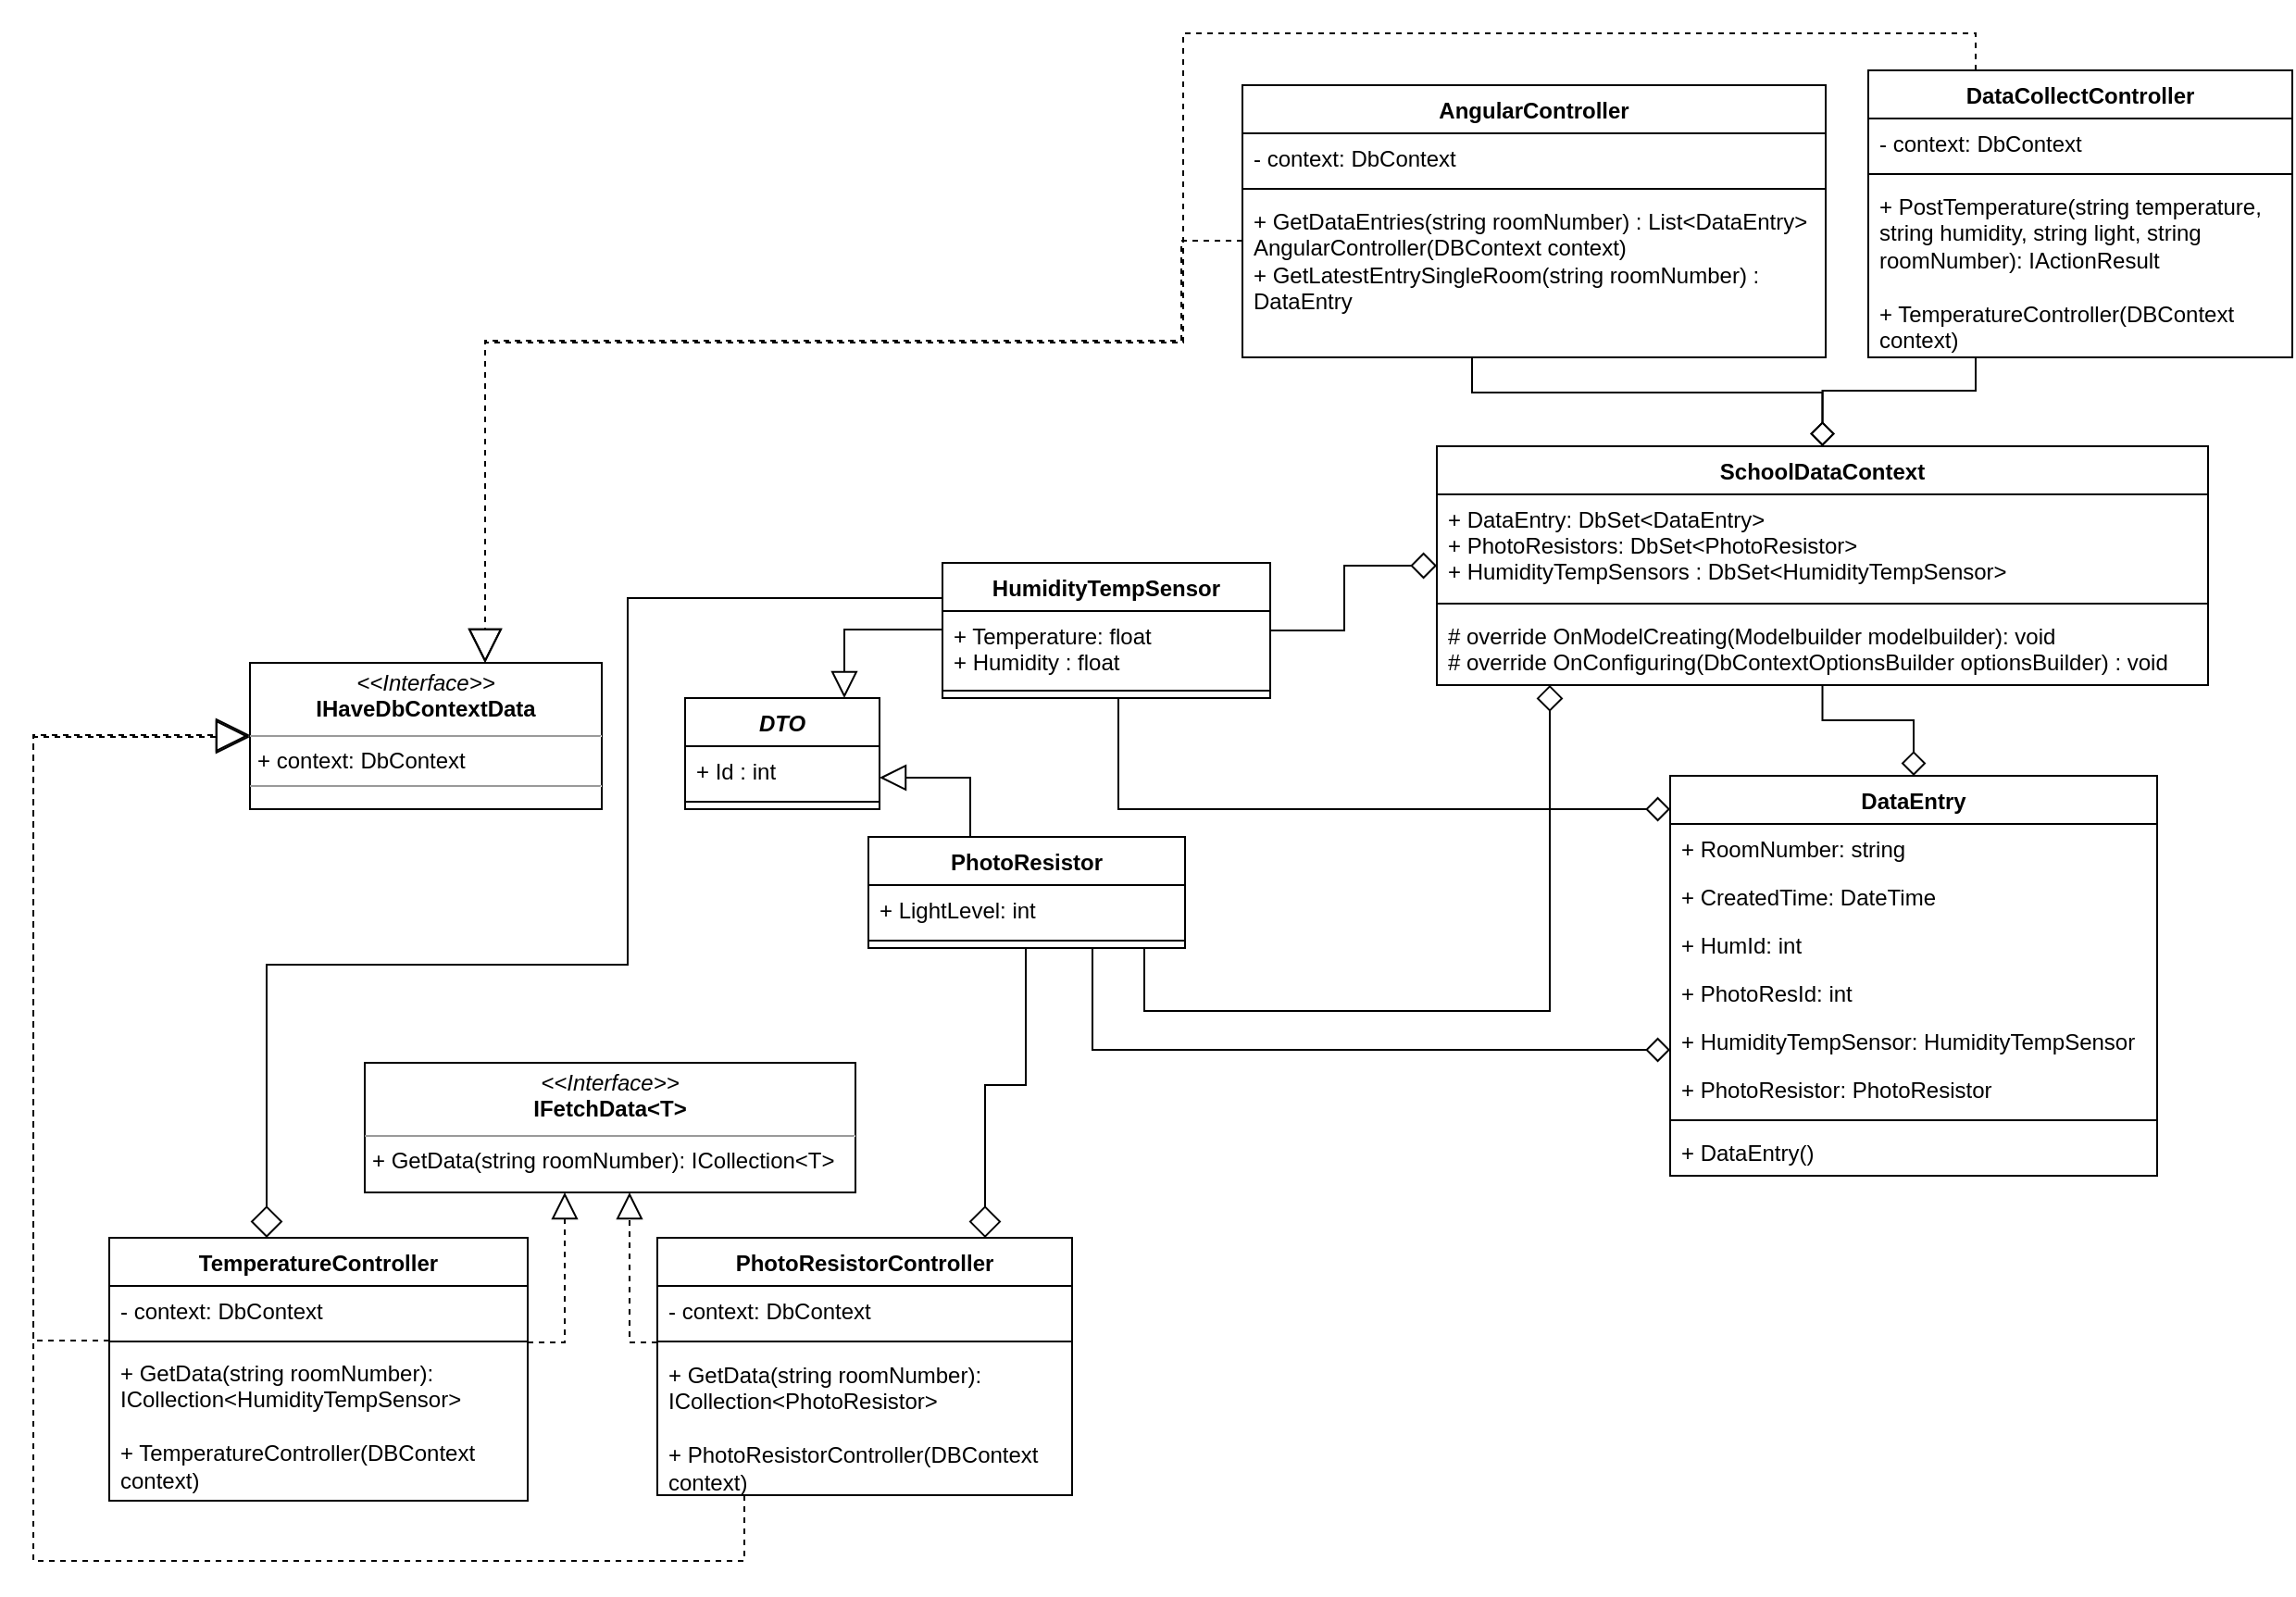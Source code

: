 <mxfile version="15.0.3" type="device"><diagram id="x-YKFXe__G-PMNe2rKYq" name="Page-1"><mxGraphModel dx="1185" dy="614" grid="0" gridSize="10" guides="1" tooltips="1" connect="1" arrows="1" fold="1" page="1" pageScale="1" pageWidth="827" pageHeight="1169" math="0" shadow="0"><root><mxCell id="0"/><mxCell id="1" parent="0"/><mxCell id="aSCxSlpjrOHpZsgmTtxv-40" style="edgeStyle=orthogonalEdgeStyle;rounded=0;orthogonalLoop=1;jettySize=auto;html=1;exitX=0.5;exitY=0;exitDx=0;exitDy=0;startArrow=diamond;startFill=0;endSize=11;endArrow=none;endFill=0;startSize=12;" edge="1" parent="1" target="aSCxSlpjrOHpZsgmTtxv-38"><mxGeometry relative="1" as="geometry"><mxPoint x="225" y="178" as="sourcePoint"/></mxGeometry></mxCell><mxCell id="aSCxSlpjrOHpZsgmTtxv-96" style="edgeStyle=orthogonalEdgeStyle;rounded=0;orthogonalLoop=1;jettySize=auto;html=1;exitX=0.5;exitY=0;exitDx=0;exitDy=0;startArrow=diamond;startFill=0;endSize=11;endArrow=none;endFill=0;startSize=12;" edge="1" parent="1"><mxGeometry relative="1" as="geometry"><mxPoint x="809.002" y="479.996" as="sourcePoint"/></mxGeometry></mxCell><mxCell id="aSCxSlpjrOHpZsgmTtxv-97" value="PhotoResistor" style="swimlane;fontStyle=1;align=center;verticalAlign=top;childLayout=stackLayout;horizontal=1;startSize=26;horizontalStack=0;resizeParent=1;resizeParentMax=0;resizeLast=0;collapsible=1;marginBottom=0;" vertex="1" parent="1"><mxGeometry x="637.002" y="799.996" width="171" height="60" as="geometry"/></mxCell><mxCell id="aSCxSlpjrOHpZsgmTtxv-98" value="+ LightLevel: int" style="text;strokeColor=none;fillColor=none;align=left;verticalAlign=top;spacingLeft=4;spacingRight=4;overflow=hidden;rotatable=0;points=[[0,0.5],[1,0.5]];portConstraint=eastwest;" vertex="1" parent="aSCxSlpjrOHpZsgmTtxv-97"><mxGeometry y="26" width="171" height="26" as="geometry"/></mxCell><mxCell id="aSCxSlpjrOHpZsgmTtxv-99" value="" style="line;strokeWidth=1;fillColor=none;align=left;verticalAlign=middle;spacingTop=-1;spacingLeft=3;spacingRight=3;rotatable=0;labelPosition=right;points=[];portConstraint=eastwest;" vertex="1" parent="aSCxSlpjrOHpZsgmTtxv-97"><mxGeometry y="52" width="171" height="8" as="geometry"/></mxCell><mxCell id="aSCxSlpjrOHpZsgmTtxv-100" value="HumidityTempSensor" style="swimlane;fontStyle=1;align=center;verticalAlign=top;childLayout=stackLayout;horizontal=1;startSize=26;horizontalStack=0;resizeParent=1;resizeParentMax=0;resizeLast=0;collapsible=1;marginBottom=0;" vertex="1" parent="1"><mxGeometry x="677.002" y="651.996" width="177" height="73" as="geometry"/></mxCell><mxCell id="aSCxSlpjrOHpZsgmTtxv-101" value="+ Temperature: float &#10;+ Humidity : float " style="text;strokeColor=none;fillColor=none;align=left;verticalAlign=top;spacingLeft=4;spacingRight=4;overflow=hidden;rotatable=0;points=[[0,0.5],[1,0.5]];portConstraint=eastwest;" vertex="1" parent="aSCxSlpjrOHpZsgmTtxv-100"><mxGeometry y="26" width="177" height="39" as="geometry"/></mxCell><mxCell id="aSCxSlpjrOHpZsgmTtxv-102" value="" style="line;strokeWidth=1;fillColor=none;align=left;verticalAlign=middle;spacingTop=-1;spacingLeft=3;spacingRight=3;rotatable=0;labelPosition=right;points=[];portConstraint=eastwest;" vertex="1" parent="aSCxSlpjrOHpZsgmTtxv-100"><mxGeometry y="65" width="177" height="8" as="geometry"/></mxCell><mxCell id="aSCxSlpjrOHpZsgmTtxv-103" style="edgeStyle=orthogonalEdgeStyle;rounded=0;orthogonalLoop=1;jettySize=auto;html=1;startArrow=diamond;startFill=0;endArrow=none;endFill=0;startSize=11;endSize=12;" edge="1" parent="1" source="aSCxSlpjrOHpZsgmTtxv-105" target="aSCxSlpjrOHpZsgmTtxv-141"><mxGeometry relative="1" as="geometry"><mxPoint x="1152.252" y="587.996" as="sourcePoint"/><mxPoint x="1234.517" y="550.996" as="targetPoint"/><Array as="points"><mxPoint x="1152" y="559"/><mxPoint x="1235" y="559"/></Array></mxGeometry></mxCell><mxCell id="aSCxSlpjrOHpZsgmTtxv-104" style="edgeStyle=orthogonalEdgeStyle;rounded=0;orthogonalLoop=1;jettySize=auto;html=1;exitX=0.5;exitY=0;exitDx=0;exitDy=0;startArrow=diamond;startFill=0;endArrow=none;endFill=0;startSize=11;endSize=12;" edge="1" parent="1" target="aSCxSlpjrOHpZsgmTtxv-145"><mxGeometry relative="1" as="geometry"><mxPoint x="1152.252" y="588.996" as="sourcePoint"/><mxPoint x="963.0" y="519.996" as="targetPoint"/><Array as="points"><mxPoint x="1152" y="560"/><mxPoint x="963" y="560"/></Array></mxGeometry></mxCell><mxCell id="aSCxSlpjrOHpZsgmTtxv-105" value="SchoolDataContext" style="swimlane;fontStyle=1;align=center;verticalAlign=top;childLayout=stackLayout;horizontal=1;startSize=26;horizontalStack=0;resizeParent=1;resizeParentMax=0;resizeLast=0;collapsible=1;marginBottom=0;" vertex="1" parent="1"><mxGeometry x="944.002" y="588.996" width="416.5" height="129" as="geometry"/></mxCell><mxCell id="aSCxSlpjrOHpZsgmTtxv-106" value="+ DataEntry: DbSet&lt;DataEntry&gt;&#10;+ PhotoResistors: DbSet&lt;PhotoResistor&gt;&#10;+ HumidityTempSensors : DbSet&lt;HumidityTempSensor&gt;" style="text;strokeColor=none;fillColor=none;align=left;verticalAlign=top;spacingLeft=4;spacingRight=4;overflow=hidden;rotatable=0;points=[[0,0.5],[1,0.5]];portConstraint=eastwest;" vertex="1" parent="aSCxSlpjrOHpZsgmTtxv-105"><mxGeometry y="26" width="416.5" height="55" as="geometry"/></mxCell><mxCell id="aSCxSlpjrOHpZsgmTtxv-107" value="" style="line;strokeWidth=1;fillColor=none;align=left;verticalAlign=middle;spacingTop=-1;spacingLeft=3;spacingRight=3;rotatable=0;labelPosition=right;points=[];portConstraint=eastwest;" vertex="1" parent="aSCxSlpjrOHpZsgmTtxv-105"><mxGeometry y="81" width="416.5" height="8" as="geometry"/></mxCell><mxCell id="aSCxSlpjrOHpZsgmTtxv-108" value="# override OnModelCreating(Modelbuilder modelbuilder): void&#10;# override OnConfiguring(DbContextOptionsBuilder optionsBuilder) : void" style="text;strokeColor=none;fillColor=none;align=left;verticalAlign=top;spacingLeft=4;spacingRight=4;overflow=hidden;rotatable=0;points=[[0,0.5],[1,0.5]];portConstraint=eastwest;" vertex="1" parent="aSCxSlpjrOHpZsgmTtxv-105"><mxGeometry y="89" width="416.5" height="40" as="geometry"/></mxCell><mxCell id="aSCxSlpjrOHpZsgmTtxv-109" style="edgeStyle=orthogonalEdgeStyle;rounded=0;orthogonalLoop=1;jettySize=auto;html=1;startArrow=diamond;startFill=0;endArrow=none;endFill=0;startSize=12;endSize=11;" edge="1" parent="1" source="aSCxSlpjrOHpZsgmTtxv-105" target="aSCxSlpjrOHpZsgmTtxv-97"><mxGeometry relative="1" as="geometry"><mxPoint x="985.002" y="610.996" as="sourcePoint"/><Array as="points"><mxPoint x="1005" y="894"/><mxPoint x="786" y="894"/></Array></mxGeometry></mxCell><mxCell id="aSCxSlpjrOHpZsgmTtxv-110" style="edgeStyle=orthogonalEdgeStyle;rounded=0;orthogonalLoop=1;jettySize=auto;html=1;startArrow=diamond;startFill=0;endArrow=none;endFill=0;startSize=12;endSize=11;" edge="1" parent="1" source="aSCxSlpjrOHpZsgmTtxv-105" target="aSCxSlpjrOHpZsgmTtxv-100"><mxGeometry relative="1" as="geometry"><Array as="points"/></mxGeometry></mxCell><mxCell id="aSCxSlpjrOHpZsgmTtxv-111" style="edgeStyle=orthogonalEdgeStyle;rounded=0;orthogonalLoop=1;jettySize=auto;html=1;dashed=1;startArrow=none;startFill=0;endArrow=block;endFill=0;startSize=11;endSize=12;" edge="1" parent="1" source="aSCxSlpjrOHpZsgmTtxv-113" target="aSCxSlpjrOHpZsgmTtxv-128"><mxGeometry relative="1" as="geometry"><Array as="points"><mxPoint x="473" y="1073"/></Array></mxGeometry></mxCell><mxCell id="aSCxSlpjrOHpZsgmTtxv-112" style="edgeStyle=orthogonalEdgeStyle;rounded=0;orthogonalLoop=1;jettySize=auto;html=1;startArrow=diamond;startFill=0;endArrow=none;endFill=0;startSize=15;" edge="1" parent="1" source="aSCxSlpjrOHpZsgmTtxv-113" target="aSCxSlpjrOHpZsgmTtxv-100"><mxGeometry relative="1" as="geometry"><mxPoint x="369.003" y="1031.996" as="sourcePoint"/><Array as="points"><mxPoint x="312" y="869"/><mxPoint x="507" y="869"/><mxPoint x="507" y="671"/></Array></mxGeometry></mxCell><mxCell id="aSCxSlpjrOHpZsgmTtxv-153" style="edgeStyle=orthogonalEdgeStyle;rounded=0;orthogonalLoop=1;jettySize=auto;html=1;dashed=1;startArrow=none;startFill=0;endArrow=block;endFill=0;startSize=11;endSize=16;" edge="1" parent="1" source="aSCxSlpjrOHpZsgmTtxv-113"><mxGeometry relative="1" as="geometry"><mxPoint x="333" y="1123.996" as="sourcePoint"/><mxPoint x="303.003" y="745" as="targetPoint"/><Array as="points"><mxPoint x="186" y="1072"/><mxPoint x="186" y="745"/></Array></mxGeometry></mxCell><mxCell id="aSCxSlpjrOHpZsgmTtxv-113" value="TemperatureController" style="swimlane;fontStyle=1;align=center;verticalAlign=top;childLayout=stackLayout;horizontal=1;startSize=26;horizontalStack=0;resizeParent=1;resizeParentMax=0;resizeLast=0;collapsible=1;marginBottom=0;" vertex="1" parent="1"><mxGeometry x="227.003" y="1016.496" width="226" height="142" as="geometry"/></mxCell><mxCell id="aSCxSlpjrOHpZsgmTtxv-165" value="- context: DbContext" style="text;strokeColor=none;fillColor=none;align=left;verticalAlign=top;spacingLeft=4;spacingRight=4;overflow=hidden;rotatable=0;points=[[0,0.5],[1,0.5]];portConstraint=eastwest;" vertex="1" parent="aSCxSlpjrOHpZsgmTtxv-113"><mxGeometry y="26" width="226" height="26" as="geometry"/></mxCell><mxCell id="aSCxSlpjrOHpZsgmTtxv-115" value="" style="line;strokeWidth=1;fillColor=none;align=left;verticalAlign=middle;spacingTop=-1;spacingLeft=3;spacingRight=3;rotatable=0;labelPosition=right;points=[];portConstraint=eastwest;" vertex="1" parent="aSCxSlpjrOHpZsgmTtxv-113"><mxGeometry y="52" width="226" height="8" as="geometry"/></mxCell><mxCell id="aSCxSlpjrOHpZsgmTtxv-116" value="+ GetData(string roomNumber): ICollection&lt;HumidityTempSensor&gt;&#10;&#10;+ TemperatureController(DBContext context)" style="text;strokeColor=none;fillColor=none;align=left;verticalAlign=top;spacingLeft=4;spacingRight=4;overflow=hidden;rotatable=0;points=[[0,0.5],[1,0.5]];portConstraint=eastwest;whiteSpace=wrap;" vertex="1" parent="aSCxSlpjrOHpZsgmTtxv-113"><mxGeometry y="60" width="226" height="82" as="geometry"/></mxCell><mxCell id="aSCxSlpjrOHpZsgmTtxv-117" style="edgeStyle=orthogonalEdgeStyle;rounded=0;orthogonalLoop=1;jettySize=auto;html=1;dashed=1;startArrow=none;startFill=0;endArrow=block;endFill=0;startSize=11;endSize=12;" edge="1" parent="1" source="aSCxSlpjrOHpZsgmTtxv-119" target="aSCxSlpjrOHpZsgmTtxv-128"><mxGeometry relative="1" as="geometry"><Array as="points"><mxPoint x="508" y="1073"/></Array></mxGeometry></mxCell><mxCell id="aSCxSlpjrOHpZsgmTtxv-118" style="edgeStyle=orthogonalEdgeStyle;rounded=0;orthogonalLoop=1;jettySize=auto;html=1;endArrow=none;endFill=0;startArrow=diamond;startFill=0;startSize=15;" edge="1" parent="1" source="aSCxSlpjrOHpZsgmTtxv-119" target="aSCxSlpjrOHpZsgmTtxv-97"><mxGeometry relative="1" as="geometry"><Array as="points"><mxPoint x="700" y="934"/><mxPoint x="722" y="934"/></Array></mxGeometry></mxCell><mxCell id="aSCxSlpjrOHpZsgmTtxv-152" style="edgeStyle=orthogonalEdgeStyle;rounded=0;orthogonalLoop=1;jettySize=auto;html=1;dashed=1;startArrow=none;startFill=0;endArrow=block;endFill=0;startSize=11;endSize=16;" edge="1" parent="1" source="aSCxSlpjrOHpZsgmTtxv-122" target="aSCxSlpjrOHpZsgmTtxv-149"><mxGeometry relative="1" as="geometry"><Array as="points"><mxPoint x="570" y="1191"/><mxPoint x="186" y="1191"/><mxPoint x="186" y="746"/></Array></mxGeometry></mxCell><mxCell id="aSCxSlpjrOHpZsgmTtxv-119" value="PhotoResistorController" style="swimlane;fontStyle=1;align=center;verticalAlign=top;childLayout=stackLayout;horizontal=1;startSize=26;horizontalStack=0;resizeParent=1;resizeParentMax=0;resizeLast=0;collapsible=1;marginBottom=0;" vertex="1" parent="1"><mxGeometry x="523" y="1016.5" width="224" height="139" as="geometry"/></mxCell><mxCell id="aSCxSlpjrOHpZsgmTtxv-164" value="- context: DbContext" style="text;strokeColor=none;fillColor=none;align=left;verticalAlign=top;spacingLeft=4;spacingRight=4;overflow=hidden;rotatable=0;points=[[0,0.5],[1,0.5]];portConstraint=eastwest;" vertex="1" parent="aSCxSlpjrOHpZsgmTtxv-119"><mxGeometry y="26" width="224" height="26" as="geometry"/></mxCell><mxCell id="aSCxSlpjrOHpZsgmTtxv-121" value="" style="line;strokeWidth=1;fillColor=none;align=left;verticalAlign=middle;spacingTop=-1;spacingLeft=3;spacingRight=3;rotatable=0;labelPosition=right;points=[];portConstraint=eastwest;" vertex="1" parent="aSCxSlpjrOHpZsgmTtxv-119"><mxGeometry y="52" width="224" height="8" as="geometry"/></mxCell><mxCell id="aSCxSlpjrOHpZsgmTtxv-122" value="+ GetData(string roomNumber): ICollection&lt;PhotoResistor&gt;&#10;&#10;+ PhotoResistorController(DBContext context)" style="text;strokeColor=none;fillColor=none;align=left;verticalAlign=top;spacingLeft=4;spacingRight=4;overflow=hidden;rotatable=0;points=[[0,0.5],[1,0.5]];portConstraint=eastwest;whiteSpace=wrap;" vertex="1" parent="aSCxSlpjrOHpZsgmTtxv-119"><mxGeometry y="60" width="224" height="79" as="geometry"/></mxCell><mxCell id="aSCxSlpjrOHpZsgmTtxv-123" value="DTO" style="swimlane;fontStyle=3;align=center;verticalAlign=top;childLayout=stackLayout;horizontal=1;startSize=26;horizontalStack=0;resizeParent=1;resizeParentMax=0;resizeLast=0;collapsible=1;marginBottom=0;" vertex="1" parent="1"><mxGeometry x="538.002" y="724.996" width="105" height="60" as="geometry"/></mxCell><mxCell id="aSCxSlpjrOHpZsgmTtxv-124" value="+ Id : int" style="text;strokeColor=none;fillColor=none;align=left;verticalAlign=top;spacingLeft=4;spacingRight=4;overflow=hidden;rotatable=0;points=[[0,0.5],[1,0.5]];portConstraint=eastwest;" vertex="1" parent="aSCxSlpjrOHpZsgmTtxv-123"><mxGeometry y="26" width="105" height="26" as="geometry"/></mxCell><mxCell id="aSCxSlpjrOHpZsgmTtxv-125" value="" style="line;strokeWidth=1;fillColor=none;align=left;verticalAlign=middle;spacingTop=-1;spacingLeft=3;spacingRight=3;rotatable=0;labelPosition=right;points=[];portConstraint=eastwest;" vertex="1" parent="aSCxSlpjrOHpZsgmTtxv-123"><mxGeometry y="52" width="105" height="8" as="geometry"/></mxCell><mxCell id="aSCxSlpjrOHpZsgmTtxv-126" style="edgeStyle=orthogonalEdgeStyle;rounded=0;orthogonalLoop=1;jettySize=auto;html=1;startArrow=block;startFill=0;endArrow=none;endFill=0;startSize=12;endSize=11;" edge="1" parent="1" source="aSCxSlpjrOHpZsgmTtxv-123" target="aSCxSlpjrOHpZsgmTtxv-97"><mxGeometry relative="1" as="geometry"><mxPoint x="680" y="743" as="sourcePoint"/><Array as="points"><mxPoint x="692" y="768"/></Array></mxGeometry></mxCell><mxCell id="aSCxSlpjrOHpZsgmTtxv-127" style="edgeStyle=orthogonalEdgeStyle;rounded=0;orthogonalLoop=1;jettySize=auto;html=1;startArrow=block;startFill=0;endArrow=none;endFill=0;startSize=12;endSize=11;" edge="1" parent="1" source="aSCxSlpjrOHpZsgmTtxv-123" target="aSCxSlpjrOHpZsgmTtxv-100"><mxGeometry relative="1" as="geometry"><mxPoint x="677.502" y="888.496" as="sourcePoint"/><mxPoint x="751.003" y="610.996" as="targetPoint"/><Array as="points"><mxPoint x="624" y="688"/></Array></mxGeometry></mxCell><mxCell id="aSCxSlpjrOHpZsgmTtxv-128" value="&lt;p style=&quot;margin: 0px ; margin-top: 4px ; text-align: center&quot;&gt;&lt;i&gt;&amp;lt;&amp;lt;Interface&amp;gt;&amp;gt;&lt;/i&gt;&lt;br&gt;&lt;b&gt;IFetchData&amp;lt;T&amp;gt;&lt;/b&gt;&lt;/p&gt;&lt;hr size=&quot;1&quot;&gt;&lt;p style=&quot;margin: 0px ; margin-left: 4px&quot;&gt;&lt;/p&gt;&lt;p style=&quot;margin: 0px ; margin-left: 4px&quot;&gt;+ GetData(string roomNumber): ICollection&amp;lt;T&amp;gt;&lt;/p&gt;" style="verticalAlign=top;align=left;overflow=fill;fontSize=12;fontFamily=Helvetica;html=1;" vertex="1" parent="1"><mxGeometry x="365.002" y="921.996" width="265" height="70" as="geometry"/></mxCell><mxCell id="aSCxSlpjrOHpZsgmTtxv-129" style="edgeStyle=orthogonalEdgeStyle;rounded=0;orthogonalLoop=1;jettySize=auto;html=1;exitX=0.5;exitY=0;exitDx=0;exitDy=0;startArrow=diamond;startFill=0;endArrow=none;endFill=0;startSize=11;endSize=12;" edge="1" parent="1" source="aSCxSlpjrOHpZsgmTtxv-130" target="aSCxSlpjrOHpZsgmTtxv-105"><mxGeometry relative="1" as="geometry"/></mxCell><mxCell id="aSCxSlpjrOHpZsgmTtxv-130" value="DataEntry" style="swimlane;fontStyle=1;align=center;verticalAlign=top;childLayout=stackLayout;horizontal=1;startSize=26;horizontalStack=0;resizeParent=1;resizeParentMax=0;resizeLast=0;collapsible=1;marginBottom=0;" vertex="1" parent="1"><mxGeometry x="1070.002" y="766.996" width="263" height="216" as="geometry"/></mxCell><mxCell id="aSCxSlpjrOHpZsgmTtxv-131" value="+ RoomNumber: string" style="text;strokeColor=none;fillColor=none;align=left;verticalAlign=top;spacingLeft=4;spacingRight=4;overflow=hidden;rotatable=0;points=[[0,0.5],[1,0.5]];portConstraint=eastwest;" vertex="1" parent="aSCxSlpjrOHpZsgmTtxv-130"><mxGeometry y="26" width="263" height="26" as="geometry"/></mxCell><mxCell id="aSCxSlpjrOHpZsgmTtxv-132" value="+ CreatedTime: DateTime" style="text;strokeColor=none;fillColor=none;align=left;verticalAlign=top;spacingLeft=4;spacingRight=4;overflow=hidden;rotatable=0;points=[[0,0.5],[1,0.5]];portConstraint=eastwest;" vertex="1" parent="aSCxSlpjrOHpZsgmTtxv-130"><mxGeometry y="52" width="263" height="26" as="geometry"/></mxCell><mxCell id="aSCxSlpjrOHpZsgmTtxv-133" value="+ HumId: int" style="text;strokeColor=none;fillColor=none;align=left;verticalAlign=top;spacingLeft=4;spacingRight=4;overflow=hidden;rotatable=0;points=[[0,0.5],[1,0.5]];portConstraint=eastwest;" vertex="1" parent="aSCxSlpjrOHpZsgmTtxv-130"><mxGeometry y="78" width="263" height="26" as="geometry"/></mxCell><mxCell id="aSCxSlpjrOHpZsgmTtxv-134" value="+ PhotoResId: int" style="text;strokeColor=none;fillColor=none;align=left;verticalAlign=top;spacingLeft=4;spacingRight=4;overflow=hidden;rotatable=0;points=[[0,0.5],[1,0.5]];portConstraint=eastwest;" vertex="1" parent="aSCxSlpjrOHpZsgmTtxv-130"><mxGeometry y="104" width="263" height="26" as="geometry"/></mxCell><mxCell id="aSCxSlpjrOHpZsgmTtxv-135" value="+ HumidityTempSensor: HumidityTempSensor" style="text;strokeColor=none;fillColor=none;align=left;verticalAlign=top;spacingLeft=4;spacingRight=4;overflow=hidden;rotatable=0;points=[[0,0.5],[1,0.5]];portConstraint=eastwest;" vertex="1" parent="aSCxSlpjrOHpZsgmTtxv-130"><mxGeometry y="130" width="263" height="26" as="geometry"/></mxCell><mxCell id="aSCxSlpjrOHpZsgmTtxv-136" value="+ PhotoResistor: PhotoResistor" style="text;strokeColor=none;fillColor=none;align=left;verticalAlign=top;spacingLeft=4;spacingRight=4;overflow=hidden;rotatable=0;points=[[0,0.5],[1,0.5]];portConstraint=eastwest;" vertex="1" parent="aSCxSlpjrOHpZsgmTtxv-130"><mxGeometry y="156" width="263" height="26" as="geometry"/></mxCell><mxCell id="aSCxSlpjrOHpZsgmTtxv-137" value="" style="line;strokeWidth=1;fillColor=none;align=left;verticalAlign=middle;spacingTop=-1;spacingLeft=3;spacingRight=3;rotatable=0;labelPosition=right;points=[];portConstraint=eastwest;" vertex="1" parent="aSCxSlpjrOHpZsgmTtxv-130"><mxGeometry y="182" width="263" height="8" as="geometry"/></mxCell><mxCell id="aSCxSlpjrOHpZsgmTtxv-138" value="+ DataEntry() " style="text;strokeColor=none;fillColor=none;align=left;verticalAlign=top;spacingLeft=4;spacingRight=4;overflow=hidden;rotatable=0;points=[[0,0.5],[1,0.5]];portConstraint=eastwest;" vertex="1" parent="aSCxSlpjrOHpZsgmTtxv-130"><mxGeometry y="190" width="263" height="26" as="geometry"/></mxCell><mxCell id="aSCxSlpjrOHpZsgmTtxv-139" style="edgeStyle=orthogonalEdgeStyle;rounded=0;orthogonalLoop=1;jettySize=auto;html=1;startArrow=diamond;startFill=0;endArrow=none;endFill=0;startSize=11;endSize=12;" edge="1" parent="1" source="aSCxSlpjrOHpZsgmTtxv-130" target="aSCxSlpjrOHpZsgmTtxv-100"><mxGeometry relative="1" as="geometry"><mxPoint x="1018.002" y="855.031" as="sourcePoint"/><mxPoint x="891.002" y="895.996" as="targetPoint"/><Array as="points"><mxPoint x="772.003" y="784.996"/></Array></mxGeometry></mxCell><mxCell id="aSCxSlpjrOHpZsgmTtxv-140" style="edgeStyle=orthogonalEdgeStyle;rounded=0;orthogonalLoop=1;jettySize=auto;html=1;startArrow=diamond;startFill=0;endArrow=none;endFill=0;startSize=11;endSize=12;" edge="1" parent="1" source="aSCxSlpjrOHpZsgmTtxv-130" target="aSCxSlpjrOHpZsgmTtxv-97"><mxGeometry relative="1" as="geometry"><mxPoint x="1019.002" y="786.996" as="sourcePoint"/><mxPoint x="850.502" y="771.996" as="targetPoint"/><Array as="points"><mxPoint x="758.003" y="914.996"/></Array></mxGeometry></mxCell><mxCell id="aSCxSlpjrOHpZsgmTtxv-151" style="edgeStyle=orthogonalEdgeStyle;rounded=0;orthogonalLoop=1;jettySize=auto;html=1;dashed=1;startArrow=none;startFill=0;endArrow=block;endFill=0;startSize=11;endSize=16;" edge="1" parent="1" source="aSCxSlpjrOHpZsgmTtxv-141" target="aSCxSlpjrOHpZsgmTtxv-149"><mxGeometry relative="1" as="geometry"><Array as="points"><mxPoint x="1235" y="366"/><mxPoint x="807" y="366"/><mxPoint x="807" y="533"/><mxPoint x="430" y="533"/></Array></mxGeometry></mxCell><mxCell id="aSCxSlpjrOHpZsgmTtxv-141" value="DataCollectController" style="swimlane;fontStyle=1;align=center;verticalAlign=top;childLayout=stackLayout;horizontal=1;startSize=26;horizontalStack=0;resizeParent=1;resizeParentMax=0;resizeLast=0;collapsible=1;marginBottom=0;" vertex="1" parent="1"><mxGeometry x="1177.002" y="385.996" width="229" height="155" as="geometry"/></mxCell><mxCell id="aSCxSlpjrOHpZsgmTtxv-163" value="- context: DbContext" style="text;strokeColor=none;fillColor=none;align=left;verticalAlign=top;spacingLeft=4;spacingRight=4;overflow=hidden;rotatable=0;points=[[0,0.5],[1,0.5]];portConstraint=eastwest;" vertex="1" parent="aSCxSlpjrOHpZsgmTtxv-141"><mxGeometry y="26" width="229" height="26" as="geometry"/></mxCell><mxCell id="aSCxSlpjrOHpZsgmTtxv-143" value="" style="line;strokeWidth=1;fillColor=none;align=left;verticalAlign=middle;spacingTop=-1;spacingLeft=3;spacingRight=3;rotatable=0;labelPosition=right;points=[];portConstraint=eastwest;" vertex="1" parent="aSCxSlpjrOHpZsgmTtxv-141"><mxGeometry y="52" width="229" height="8" as="geometry"/></mxCell><mxCell id="aSCxSlpjrOHpZsgmTtxv-144" value="+ PostTemperature(string temperature, string humidity, string light, string roomNumber): IActionResult&#10;&#10;+ TemperatureController(DBContext context)" style="text;strokeColor=none;fillColor=none;align=left;verticalAlign=top;spacingLeft=4;spacingRight=4;overflow=hidden;rotatable=0;points=[[0,0.5],[1,0.5]];portConstraint=eastwest;whiteSpace=wrap;" vertex="1" parent="aSCxSlpjrOHpZsgmTtxv-141"><mxGeometry y="60" width="229" height="95" as="geometry"/></mxCell><mxCell id="aSCxSlpjrOHpZsgmTtxv-145" value="AngularController" style="swimlane;fontStyle=1;align=center;verticalAlign=top;childLayout=stackLayout;horizontal=1;startSize=26;horizontalStack=0;resizeParent=1;resizeParentMax=0;resizeLast=0;collapsible=1;marginBottom=0;" vertex="1" parent="1"><mxGeometry x="839" y="394" width="315" height="147" as="geometry"/></mxCell><mxCell id="aSCxSlpjrOHpZsgmTtxv-162" value="- context: DbContext" style="text;strokeColor=none;fillColor=none;align=left;verticalAlign=top;spacingLeft=4;spacingRight=4;overflow=hidden;rotatable=0;points=[[0,0.5],[1,0.5]];portConstraint=eastwest;" vertex="1" parent="aSCxSlpjrOHpZsgmTtxv-145"><mxGeometry y="26" width="315" height="26" as="geometry"/></mxCell><mxCell id="aSCxSlpjrOHpZsgmTtxv-147" value="" style="line;strokeWidth=1;fillColor=none;align=left;verticalAlign=middle;spacingTop=-1;spacingLeft=3;spacingRight=3;rotatable=0;labelPosition=right;points=[];portConstraint=eastwest;" vertex="1" parent="aSCxSlpjrOHpZsgmTtxv-145"><mxGeometry y="52" width="315" height="8" as="geometry"/></mxCell><mxCell id="aSCxSlpjrOHpZsgmTtxv-148" value="+ GetDataEntries(string roomNumber) : List&lt;DataEntry&gt;&#10;AngularController(DBContext context)&#10;+ GetLatestEntrySingleRoom(string roomNumber) : DataEntry" style="text;strokeColor=none;fillColor=none;align=left;verticalAlign=top;spacingLeft=4;spacingRight=4;overflow=hidden;rotatable=0;points=[[0,0.5],[1,0.5]];portConstraint=eastwest;whiteSpace=wrap;" vertex="1" parent="aSCxSlpjrOHpZsgmTtxv-145"><mxGeometry y="60" width="315" height="87" as="geometry"/></mxCell><mxCell id="aSCxSlpjrOHpZsgmTtxv-150" style="edgeStyle=orthogonalEdgeStyle;rounded=0;orthogonalLoop=1;jettySize=auto;html=1;startArrow=none;startFill=0;endArrow=block;endFill=0;startSize=11;endSize=16;dashed=1;" edge="1" parent="1" source="aSCxSlpjrOHpZsgmTtxv-145"><mxGeometry relative="1" as="geometry"><mxPoint x="963" y="428.996" as="sourcePoint"/><mxPoint x="430" y="705.996" as="targetPoint"/><Array as="points"><mxPoint x="806" y="478"/><mxPoint x="806" y="532"/><mxPoint x="430" y="532"/></Array></mxGeometry></mxCell><mxCell id="aSCxSlpjrOHpZsgmTtxv-149" value="&lt;p style=&quot;margin: 0px ; margin-top: 4px ; text-align: center&quot;&gt;&lt;i&gt;&amp;lt;&amp;lt;Interface&amp;gt;&amp;gt;&lt;/i&gt;&lt;br&gt;&lt;b&gt;IHaveDbContextData&lt;/b&gt;&lt;/p&gt;&lt;hr size=&quot;1&quot;&gt;&lt;p style=&quot;margin: 0px ; margin-left: 4px&quot;&gt;+ context: DbContext&lt;br&gt;&lt;/p&gt;&lt;hr size=&quot;1&quot;&gt;&lt;p style=&quot;margin: 0px ; margin-left: 4px&quot;&gt;&lt;br&gt;&lt;/p&gt;" style="verticalAlign=top;align=left;overflow=fill;fontSize=12;fontFamily=Helvetica;html=1;" vertex="1" parent="1"><mxGeometry x="303.003" y="705.996" width="190" height="79" as="geometry"/></mxCell></root></mxGraphModel></diagram></mxfile>